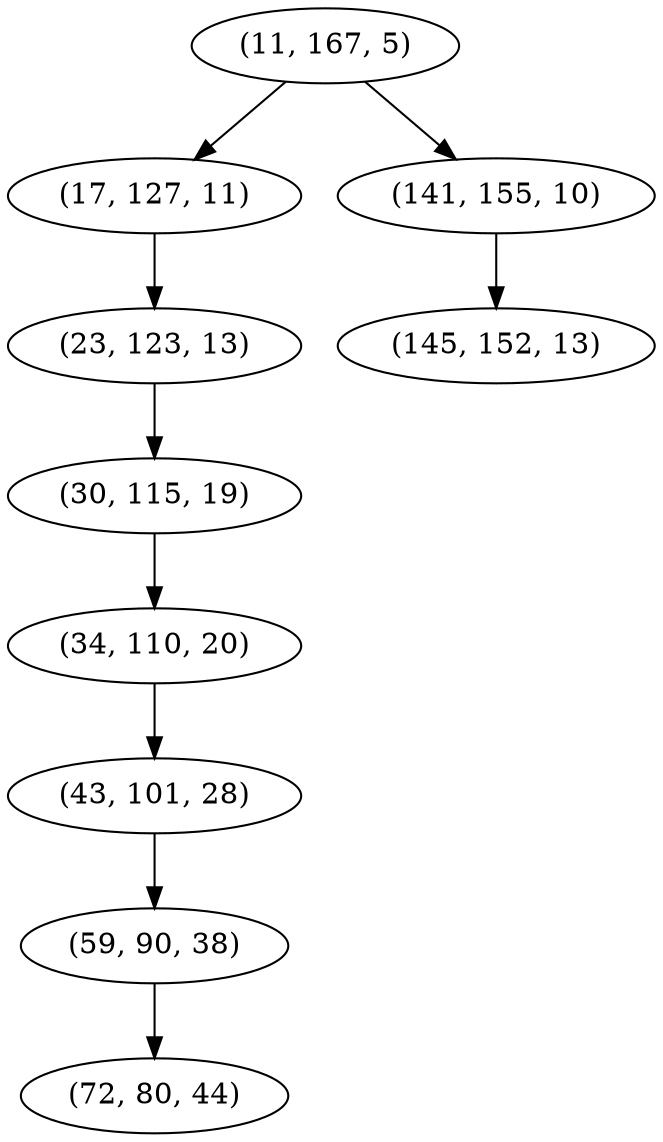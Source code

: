 digraph tree {
    "(11, 167, 5)";
    "(17, 127, 11)";
    "(23, 123, 13)";
    "(30, 115, 19)";
    "(34, 110, 20)";
    "(43, 101, 28)";
    "(59, 90, 38)";
    "(72, 80, 44)";
    "(141, 155, 10)";
    "(145, 152, 13)";
    "(11, 167, 5)" -> "(17, 127, 11)";
    "(11, 167, 5)" -> "(141, 155, 10)";
    "(17, 127, 11)" -> "(23, 123, 13)";
    "(23, 123, 13)" -> "(30, 115, 19)";
    "(30, 115, 19)" -> "(34, 110, 20)";
    "(34, 110, 20)" -> "(43, 101, 28)";
    "(43, 101, 28)" -> "(59, 90, 38)";
    "(59, 90, 38)" -> "(72, 80, 44)";
    "(141, 155, 10)" -> "(145, 152, 13)";
}
